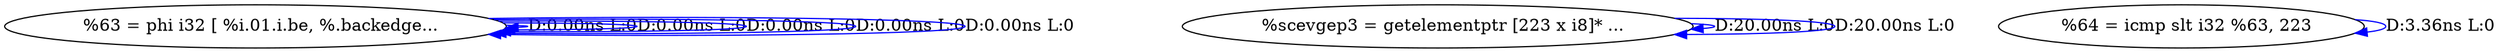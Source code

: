 digraph {
Node0x3408530[label="  %63 = phi i32 [ %i.01.i.be, %.backedge..."];
Node0x3408530 -> Node0x3408530[label="D:0.00ns L:0",color=blue];
Node0x3408530 -> Node0x3408530[label="D:0.00ns L:0",color=blue];
Node0x3408530 -> Node0x3408530[label="D:0.00ns L:0",color=blue];
Node0x3408530 -> Node0x3408530[label="D:0.00ns L:0",color=blue];
Node0x3408530 -> Node0x3408530[label="D:0.00ns L:0",color=blue];
Node0x3408610[label="  %scevgep3 = getelementptr [223 x i8]* ..."];
Node0x3408610 -> Node0x3408610[label="D:20.00ns L:0",color=blue];
Node0x3408610 -> Node0x3408610[label="D:20.00ns L:0",color=blue];
Node0x34086f0[label="  %64 = icmp slt i32 %63, 223"];
Node0x34086f0 -> Node0x34086f0[label="D:3.36ns L:0",color=blue];
}
